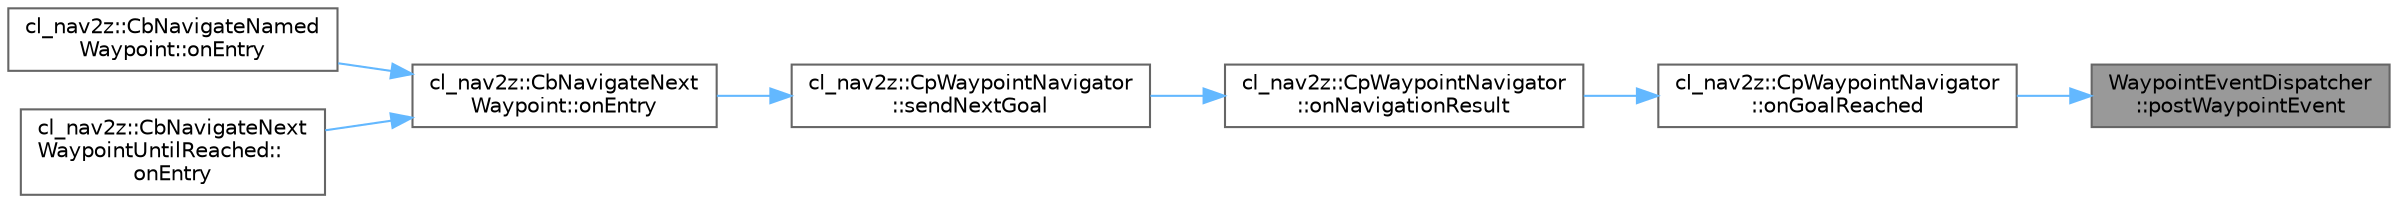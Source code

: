 digraph "WaypointEventDispatcher::postWaypointEvent"
{
 // LATEX_PDF_SIZE
  bgcolor="transparent";
  edge [fontname=Helvetica,fontsize=10,labelfontname=Helvetica,labelfontsize=10];
  node [fontname=Helvetica,fontsize=10,shape=box,height=0.2,width=0.4];
  rankdir="RL";
  Node1 [label="WaypointEventDispatcher\l::postWaypointEvent",height=0.2,width=0.4,color="gray40", fillcolor="grey60", style="filled", fontcolor="black",tooltip=" "];
  Node1 -> Node2 [dir="back",color="steelblue1",style="solid"];
  Node2 [label="cl_nav2z::CpWaypointNavigator\l::onGoalReached",height=0.2,width=0.4,color="grey40", fillcolor="white", style="filled",URL="$classcl__nav2z_1_1CpWaypointNavigator.html#ada8cdc697ad89cb51dd6cedc7c8db189",tooltip=" "];
  Node2 -> Node3 [dir="back",color="steelblue1",style="solid"];
  Node3 [label="cl_nav2z::CpWaypointNavigator\l::onNavigationResult",height=0.2,width=0.4,color="grey40", fillcolor="white", style="filled",URL="$classcl__nav2z_1_1CpWaypointNavigator.html#a9ed8cfaf216289c201bfccad16f8b4b6",tooltip=" "];
  Node3 -> Node4 [dir="back",color="steelblue1",style="solid"];
  Node4 [label="cl_nav2z::CpWaypointNavigator\l::sendNextGoal",height=0.2,width=0.4,color="grey40", fillcolor="white", style="filled",URL="$classcl__nav2z_1_1CpWaypointNavigator.html#a49a0d507b675a2c551a0095401ee24e5",tooltip=" "];
  Node4 -> Node5 [dir="back",color="steelblue1",style="solid"];
  Node5 [label="cl_nav2z::CbNavigateNext\lWaypoint::onEntry",height=0.2,width=0.4,color="grey40", fillcolor="white", style="filled",URL="$classcl__nav2z_1_1CbNavigateNextWaypoint.html#ac546e1622eb9894228846b814e48afea",tooltip=" "];
  Node5 -> Node6 [dir="back",color="steelblue1",style="solid"];
  Node6 [label="cl_nav2z::CbNavigateNamed\lWaypoint::onEntry",height=0.2,width=0.4,color="grey40", fillcolor="white", style="filled",URL="$classcl__nav2z_1_1CbNavigateNamedWaypoint.html#a08fc01469398220c035e7c3fac4ae598",tooltip=" "];
  Node5 -> Node7 [dir="back",color="steelblue1",style="solid"];
  Node7 [label="cl_nav2z::CbNavigateNext\lWaypointUntilReached::\lonEntry",height=0.2,width=0.4,color="grey40", fillcolor="white", style="filled",URL="$classcl__nav2z_1_1CbNavigateNextWaypointUntilReached.html#a8768836e087f12cbb477aa509e28a947",tooltip=" "];
}
